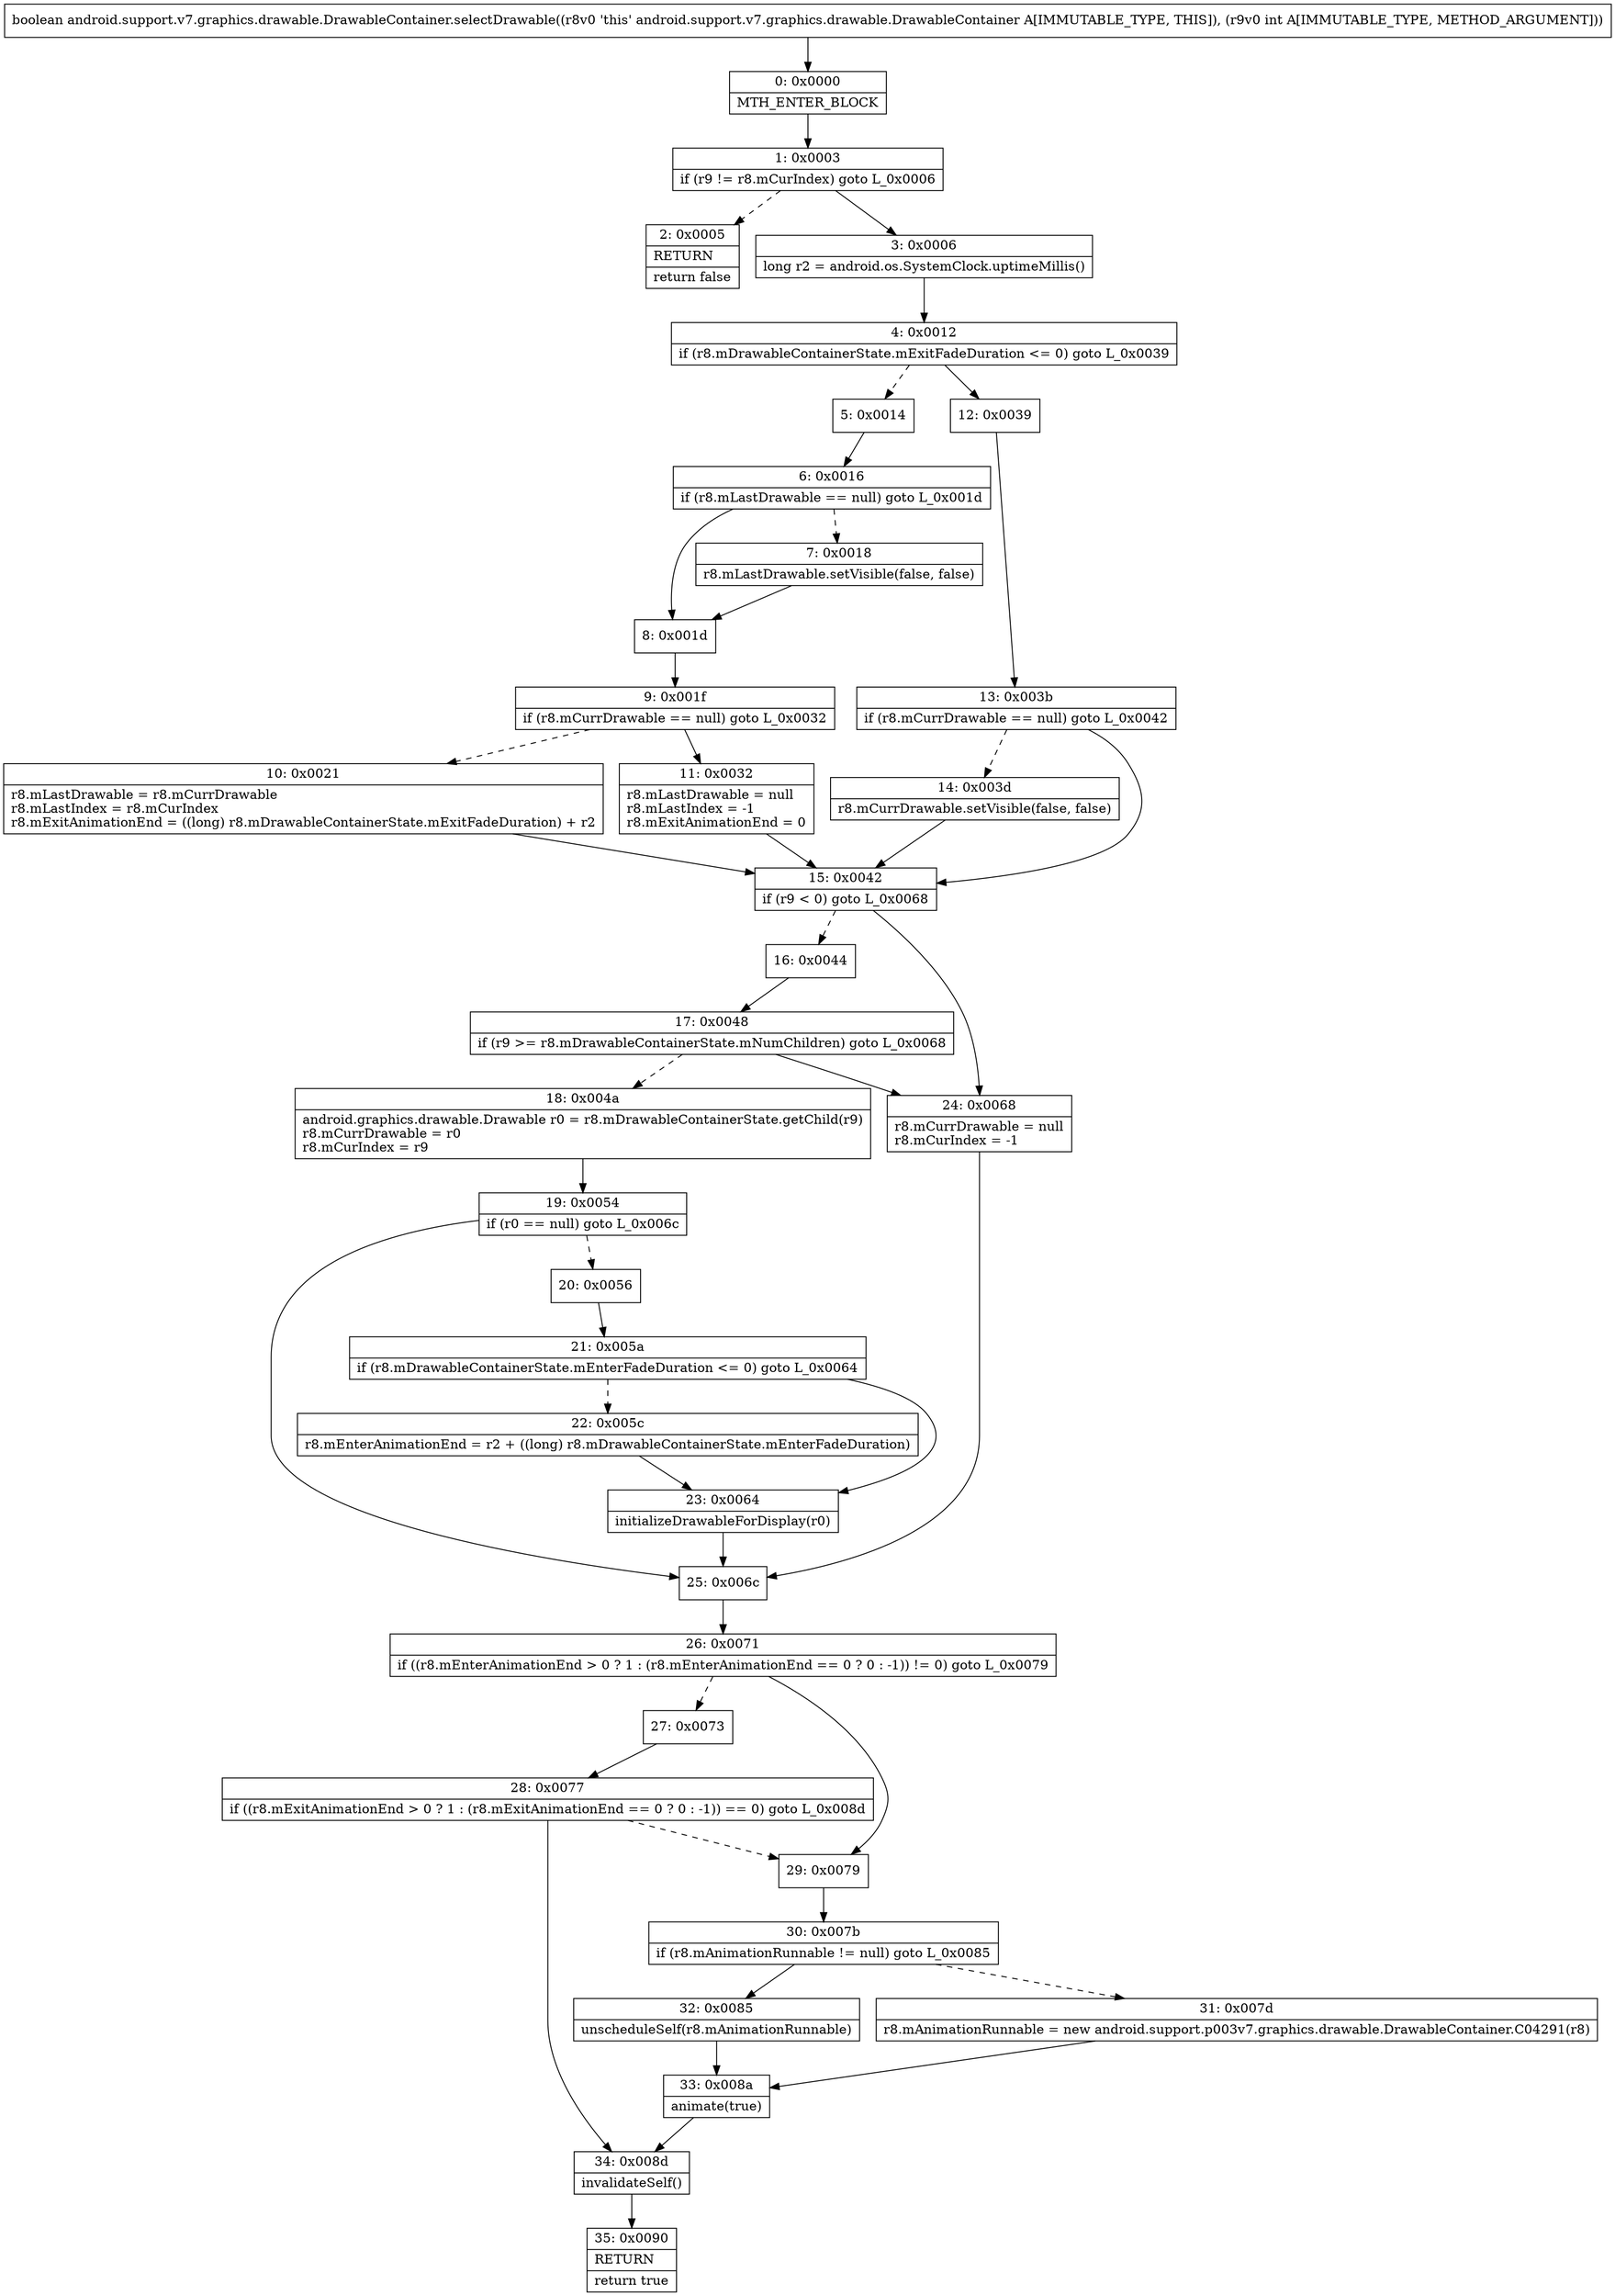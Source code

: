digraph "CFG forandroid.support.v7.graphics.drawable.DrawableContainer.selectDrawable(I)Z" {
Node_0 [shape=record,label="{0\:\ 0x0000|MTH_ENTER_BLOCK\l}"];
Node_1 [shape=record,label="{1\:\ 0x0003|if (r9 != r8.mCurIndex) goto L_0x0006\l}"];
Node_2 [shape=record,label="{2\:\ 0x0005|RETURN\l|return false\l}"];
Node_3 [shape=record,label="{3\:\ 0x0006|long r2 = android.os.SystemClock.uptimeMillis()\l}"];
Node_4 [shape=record,label="{4\:\ 0x0012|if (r8.mDrawableContainerState.mExitFadeDuration \<= 0) goto L_0x0039\l}"];
Node_5 [shape=record,label="{5\:\ 0x0014}"];
Node_6 [shape=record,label="{6\:\ 0x0016|if (r8.mLastDrawable == null) goto L_0x001d\l}"];
Node_7 [shape=record,label="{7\:\ 0x0018|r8.mLastDrawable.setVisible(false, false)\l}"];
Node_8 [shape=record,label="{8\:\ 0x001d}"];
Node_9 [shape=record,label="{9\:\ 0x001f|if (r8.mCurrDrawable == null) goto L_0x0032\l}"];
Node_10 [shape=record,label="{10\:\ 0x0021|r8.mLastDrawable = r8.mCurrDrawable\lr8.mLastIndex = r8.mCurIndex\lr8.mExitAnimationEnd = ((long) r8.mDrawableContainerState.mExitFadeDuration) + r2\l}"];
Node_11 [shape=record,label="{11\:\ 0x0032|r8.mLastDrawable = null\lr8.mLastIndex = \-1\lr8.mExitAnimationEnd = 0\l}"];
Node_12 [shape=record,label="{12\:\ 0x0039}"];
Node_13 [shape=record,label="{13\:\ 0x003b|if (r8.mCurrDrawable == null) goto L_0x0042\l}"];
Node_14 [shape=record,label="{14\:\ 0x003d|r8.mCurrDrawable.setVisible(false, false)\l}"];
Node_15 [shape=record,label="{15\:\ 0x0042|if (r9 \< 0) goto L_0x0068\l}"];
Node_16 [shape=record,label="{16\:\ 0x0044}"];
Node_17 [shape=record,label="{17\:\ 0x0048|if (r9 \>= r8.mDrawableContainerState.mNumChildren) goto L_0x0068\l}"];
Node_18 [shape=record,label="{18\:\ 0x004a|android.graphics.drawable.Drawable r0 = r8.mDrawableContainerState.getChild(r9)\lr8.mCurrDrawable = r0\lr8.mCurIndex = r9\l}"];
Node_19 [shape=record,label="{19\:\ 0x0054|if (r0 == null) goto L_0x006c\l}"];
Node_20 [shape=record,label="{20\:\ 0x0056}"];
Node_21 [shape=record,label="{21\:\ 0x005a|if (r8.mDrawableContainerState.mEnterFadeDuration \<= 0) goto L_0x0064\l}"];
Node_22 [shape=record,label="{22\:\ 0x005c|r8.mEnterAnimationEnd = r2 + ((long) r8.mDrawableContainerState.mEnterFadeDuration)\l}"];
Node_23 [shape=record,label="{23\:\ 0x0064|initializeDrawableForDisplay(r0)\l}"];
Node_24 [shape=record,label="{24\:\ 0x0068|r8.mCurrDrawable = null\lr8.mCurIndex = \-1\l}"];
Node_25 [shape=record,label="{25\:\ 0x006c}"];
Node_26 [shape=record,label="{26\:\ 0x0071|if ((r8.mEnterAnimationEnd \> 0 ? 1 : (r8.mEnterAnimationEnd == 0 ? 0 : \-1)) != 0) goto L_0x0079\l}"];
Node_27 [shape=record,label="{27\:\ 0x0073}"];
Node_28 [shape=record,label="{28\:\ 0x0077|if ((r8.mExitAnimationEnd \> 0 ? 1 : (r8.mExitAnimationEnd == 0 ? 0 : \-1)) == 0) goto L_0x008d\l}"];
Node_29 [shape=record,label="{29\:\ 0x0079}"];
Node_30 [shape=record,label="{30\:\ 0x007b|if (r8.mAnimationRunnable != null) goto L_0x0085\l}"];
Node_31 [shape=record,label="{31\:\ 0x007d|r8.mAnimationRunnable = new android.support.p003v7.graphics.drawable.DrawableContainer.C04291(r8)\l}"];
Node_32 [shape=record,label="{32\:\ 0x0085|unscheduleSelf(r8.mAnimationRunnable)\l}"];
Node_33 [shape=record,label="{33\:\ 0x008a|animate(true)\l}"];
Node_34 [shape=record,label="{34\:\ 0x008d|invalidateSelf()\l}"];
Node_35 [shape=record,label="{35\:\ 0x0090|RETURN\l|return true\l}"];
MethodNode[shape=record,label="{boolean android.support.v7.graphics.drawable.DrawableContainer.selectDrawable((r8v0 'this' android.support.v7.graphics.drawable.DrawableContainer A[IMMUTABLE_TYPE, THIS]), (r9v0 int A[IMMUTABLE_TYPE, METHOD_ARGUMENT])) }"];
MethodNode -> Node_0;
Node_0 -> Node_1;
Node_1 -> Node_2[style=dashed];
Node_1 -> Node_3;
Node_3 -> Node_4;
Node_4 -> Node_5[style=dashed];
Node_4 -> Node_12;
Node_5 -> Node_6;
Node_6 -> Node_7[style=dashed];
Node_6 -> Node_8;
Node_7 -> Node_8;
Node_8 -> Node_9;
Node_9 -> Node_10[style=dashed];
Node_9 -> Node_11;
Node_10 -> Node_15;
Node_11 -> Node_15;
Node_12 -> Node_13;
Node_13 -> Node_14[style=dashed];
Node_13 -> Node_15;
Node_14 -> Node_15;
Node_15 -> Node_16[style=dashed];
Node_15 -> Node_24;
Node_16 -> Node_17;
Node_17 -> Node_18[style=dashed];
Node_17 -> Node_24;
Node_18 -> Node_19;
Node_19 -> Node_20[style=dashed];
Node_19 -> Node_25;
Node_20 -> Node_21;
Node_21 -> Node_22[style=dashed];
Node_21 -> Node_23;
Node_22 -> Node_23;
Node_23 -> Node_25;
Node_24 -> Node_25;
Node_25 -> Node_26;
Node_26 -> Node_27[style=dashed];
Node_26 -> Node_29;
Node_27 -> Node_28;
Node_28 -> Node_29[style=dashed];
Node_28 -> Node_34;
Node_29 -> Node_30;
Node_30 -> Node_31[style=dashed];
Node_30 -> Node_32;
Node_31 -> Node_33;
Node_32 -> Node_33;
Node_33 -> Node_34;
Node_34 -> Node_35;
}

